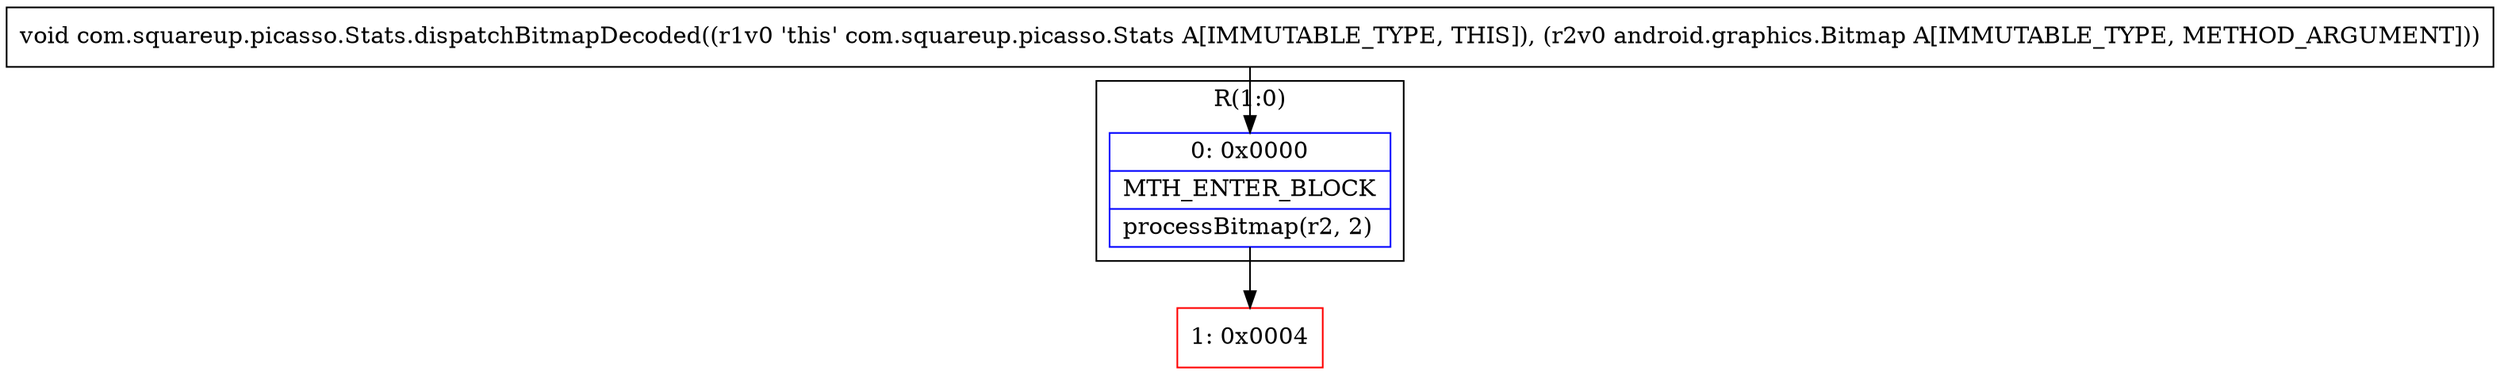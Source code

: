 digraph "CFG forcom.squareup.picasso.Stats.dispatchBitmapDecoded(Landroid\/graphics\/Bitmap;)V" {
subgraph cluster_Region_457275708 {
label = "R(1:0)";
node [shape=record,color=blue];
Node_0 [shape=record,label="{0\:\ 0x0000|MTH_ENTER_BLOCK\l|processBitmap(r2, 2)\l}"];
}
Node_1 [shape=record,color=red,label="{1\:\ 0x0004}"];
MethodNode[shape=record,label="{void com.squareup.picasso.Stats.dispatchBitmapDecoded((r1v0 'this' com.squareup.picasso.Stats A[IMMUTABLE_TYPE, THIS]), (r2v0 android.graphics.Bitmap A[IMMUTABLE_TYPE, METHOD_ARGUMENT])) }"];
MethodNode -> Node_0;
Node_0 -> Node_1;
}

